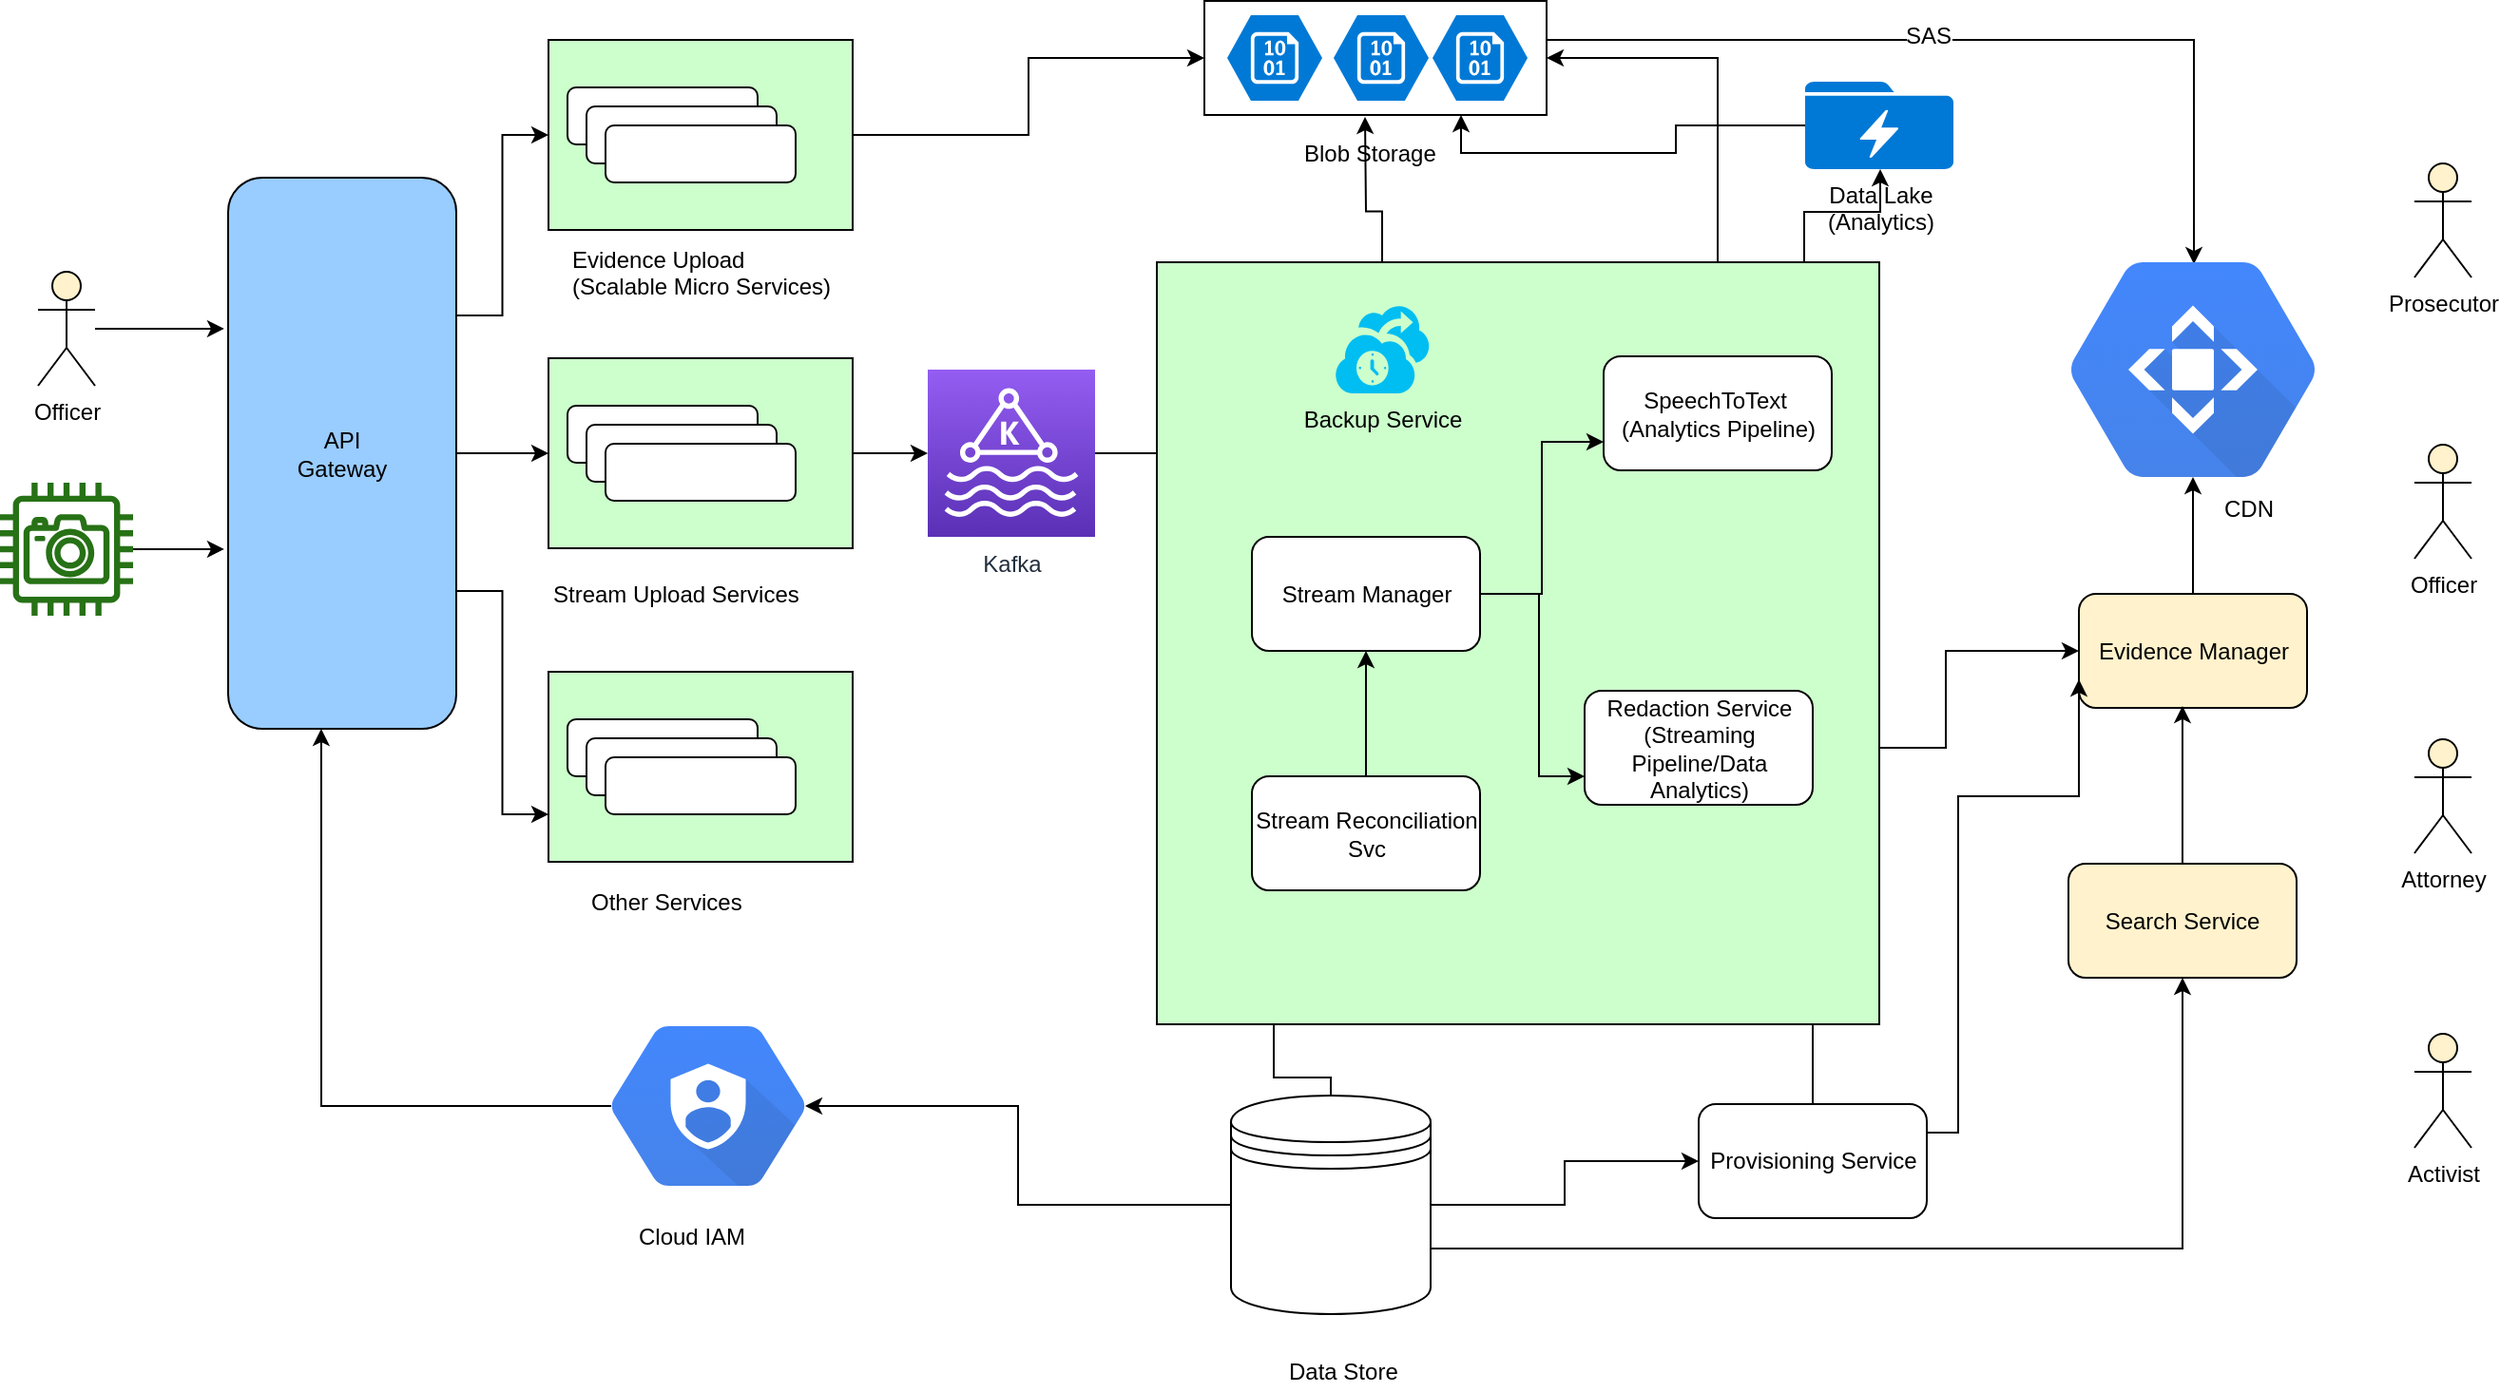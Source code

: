 <mxfile version="10.6.7" type="github"><diagram id="fCmDcdGG46tSVyyMOPS_" name="Page-1"><mxGraphModel dx="1638" dy="804" grid="1" gridSize="10" guides="1" tooltips="1" connect="1" arrows="1" fold="1" page="1" pageScale="1" pageWidth="850" pageHeight="1100" math="0" shadow="0"><root><mxCell id="0"/><mxCell id="1" parent="0"/><mxCell id="1gcdcB_CWtgVLVon9IP4-37" style="edgeStyle=orthogonalEdgeStyle;rounded=0;orthogonalLoop=1;jettySize=auto;html=1;" edge="1" parent="1" source="1gcdcB_CWtgVLVon9IP4-35" target="jnhirCZ-o03YxR8rbgiT-57"><mxGeometry relative="1" as="geometry"><Array as="points"><mxPoint x="1198" y="452.5"/><mxPoint x="1288" y="452.5"/></Array></mxGeometry></mxCell><mxCell id="1gcdcB_CWtgVLVon9IP4-35" value="Evidence Manager" style="rounded=1;whiteSpace=wrap;html=1;fillColor=#FFF2CC;" vertex="1" parent="1"><mxGeometry x="1103.5" y="413.5" width="120" height="60" as="geometry"/></mxCell><mxCell id="1gcdcB_CWtgVLVon9IP4-27" style="edgeStyle=orthogonalEdgeStyle;rounded=0;orthogonalLoop=1;jettySize=auto;html=1;entryX=0.11;entryY=0.649;entryDx=0;entryDy=0;entryPerimeter=0;" edge="1" parent="1" source="jnhirCZ-o03YxR8rbgiT-1" target="jnhirCZ-o03YxR8rbgiT-25"><mxGeometry relative="1" as="geometry"/></mxCell><mxCell id="1gcdcB_CWtgVLVon9IP4-28" style="edgeStyle=orthogonalEdgeStyle;rounded=0;orthogonalLoop=1;jettySize=auto;html=1;entryX=0;entryY=0.5;entryDx=0;entryDy=0;" edge="1" parent="1" source="jnhirCZ-o03YxR8rbgiT-1" target="1gcdcB_CWtgVLVon9IP4-5"><mxGeometry relative="1" as="geometry"/></mxCell><mxCell id="1gcdcB_CWtgVLVon9IP4-29" style="edgeStyle=orthogonalEdgeStyle;rounded=0;orthogonalLoop=1;jettySize=auto;html=1;entryX=0;entryY=0.5;entryDx=0;entryDy=0;" edge="1" parent="1" source="jnhirCZ-o03YxR8rbgiT-1" target="1gcdcB_CWtgVLVon9IP4-8"><mxGeometry relative="1" as="geometry"/></mxCell><mxCell id="jnhirCZ-o03YxR8rbgiT-1" value="Kafka" style="outlineConnect=0;fontColor=#232F3E;gradientColor=#945DF2;gradientDirection=north;fillColor=#5A30B5;strokeColor=#ffffff;dashed=0;verticalLabelPosition=bottom;verticalAlign=top;align=center;html=1;fontSize=12;fontStyle=0;aspect=fixed;shape=mxgraph.aws4.resourceIcon;resIcon=mxgraph.aws4.managed_streaming_for_kafka;" parent="1" vertex="1"><mxGeometry x="498" y="295.5" width="88" height="88" as="geometry"/></mxCell><mxCell id="jnhirCZ-o03YxR8rbgiT-37" style="edgeStyle=orthogonalEdgeStyle;rounded=0;orthogonalLoop=1;jettySize=auto;html=1;entryX=0;entryY=0.5;entryDx=0;entryDy=0;" parent="1" source="jnhirCZ-o03YxR8rbgiT-2" target="jnhirCZ-o03YxR8rbgiT-27" edge="1"><mxGeometry relative="1" as="geometry"/></mxCell><mxCell id="1gcdcB_CWtgVLVon9IP4-31" style="edgeStyle=orthogonalEdgeStyle;rounded=0;orthogonalLoop=1;jettySize=auto;html=1;" edge="1" parent="1" source="jnhirCZ-o03YxR8rbgiT-25"><mxGeometry relative="1" as="geometry"><mxPoint x="728" y="162.5" as="targetPoint"/></mxGeometry></mxCell><mxCell id="jnhirCZ-o03YxR8rbgiT-59" style="edgeStyle=orthogonalEdgeStyle;rounded=0;orthogonalLoop=1;jettySize=auto;html=1;entryX=0.504;entryY=0.009;entryDx=0;entryDy=0;entryPerimeter=0;" parent="1" source="jnhirCZ-o03YxR8rbgiT-26" target="jnhirCZ-o03YxR8rbgiT-57" edge="1"><mxGeometry relative="1" as="geometry"><Array as="points"><mxPoint x="1164" y="122"/></Array><mxPoint x="1164" y="230" as="targetPoint"/></mxGeometry></mxCell><mxCell id="jnhirCZ-o03YxR8rbgiT-75" value="SAS" style="text;html=1;resizable=0;points=[];align=center;verticalAlign=middle;labelBackgroundColor=#ffffff;" parent="jnhirCZ-o03YxR8rbgiT-59" vertex="1" connectable="0"><mxGeometry x="-0.102" y="2" relative="1" as="geometry"><mxPoint as="offset"/></mxGeometry></mxCell><mxCell id="jnhirCZ-o03YxR8rbgiT-36" value="Blob Storage" style="text;html=1;resizable=0;points=[];autosize=1;align=left;verticalAlign=top;spacingTop=-4;" parent="1" vertex="1"><mxGeometry x="693.5" y="171.5" width="80" height="20" as="geometry"/></mxCell><mxCell id="jnhirCZ-o03YxR8rbgiT-49" style="edgeStyle=orthogonalEdgeStyle;rounded=0;orthogonalLoop=1;jettySize=auto;html=1;entryX=0;entryY=0.5;entryDx=0;entryDy=0;" parent="1" source="jnhirCZ-o03YxR8rbgiT-39" target="jnhirCZ-o03YxR8rbgiT-45" edge="1"><mxGeometry relative="1" as="geometry"/></mxCell><mxCell id="jnhirCZ-o03YxR8rbgiT-67" value="" style="edgeStyle=orthogonalEdgeStyle;rounded=0;orthogonalLoop=1;jettySize=auto;html=1;" parent="1" source="jnhirCZ-o03YxR8rbgiT-39" target="jnhirCZ-o03YxR8rbgiT-64" edge="1"><mxGeometry relative="1" as="geometry"/></mxCell><mxCell id="1gcdcB_CWtgVLVon9IP4-53" style="edgeStyle=orthogonalEdgeStyle;rounded=0;orthogonalLoop=1;jettySize=auto;html=1;exitX=0.5;exitY=0;exitDx=0;exitDy=0;entryX=0.25;entryY=1;entryDx=0;entryDy=0;" edge="1" parent="1" source="jnhirCZ-o03YxR8rbgiT-39" target="1gcdcB_CWtgVLVon9IP4-5"><mxGeometry relative="1" as="geometry"><Array as="points"><mxPoint x="710" y="668"/><mxPoint x="680" y="668"/><mxPoint x="680" y="500"/><mxPoint x="732" y="500"/></Array></mxGeometry></mxCell><mxCell id="1gcdcB_CWtgVLVon9IP4-56" style="edgeStyle=orthogonalEdgeStyle;rounded=0;orthogonalLoop=1;jettySize=auto;html=1;exitX=1;exitY=0.7;exitDx=0;exitDy=0;entryX=0.5;entryY=1;entryDx=0;entryDy=0;" edge="1" parent="1" source="jnhirCZ-o03YxR8rbgiT-39" target="1gcdcB_CWtgVLVon9IP4-36"><mxGeometry relative="1" as="geometry"/></mxCell><mxCell id="jnhirCZ-o03YxR8rbgiT-39" value="" style="shape=datastore;whiteSpace=wrap;html=1;" parent="1" vertex="1"><mxGeometry x="657.5" y="677.5" width="105" height="115" as="geometry"/></mxCell><mxCell id="jnhirCZ-o03YxR8rbgiT-51" style="edgeStyle=orthogonalEdgeStyle;rounded=0;orthogonalLoop=1;jettySize=auto;html=1;entryX=1;entryY=0.5;entryDx=0;entryDy=0;" parent="1" source="jnhirCZ-o03YxR8rbgiT-43" target="jnhirCZ-o03YxR8rbgiT-27" edge="1"><mxGeometry relative="1" as="geometry"><Array as="points"><mxPoint x="953.5" y="301.5"/><mxPoint x="913.5" y="301.5"/><mxPoint x="913.5" y="131.5"/></Array></mxGeometry></mxCell><mxCell id="jnhirCZ-o03YxR8rbgiT-54" style="edgeStyle=orthogonalEdgeStyle;rounded=0;orthogonalLoop=1;jettySize=auto;html=1;" parent="1" source="jnhirCZ-o03YxR8rbgiT-43" target="jnhirCZ-o03YxR8rbgiT-53" edge="1"><mxGeometry relative="1" as="geometry"><Array as="points"><mxPoint x="959" y="212.5"/><mxPoint x="999" y="212.5"/></Array></mxGeometry></mxCell><mxCell id="1gcdcB_CWtgVLVon9IP4-58" style="edgeStyle=orthogonalEdgeStyle;rounded=0;orthogonalLoop=1;jettySize=auto;html=1;exitX=1;exitY=0.5;exitDx=0;exitDy=0;entryX=0;entryY=0.5;entryDx=0;entryDy=0;" edge="1" parent="1" source="jnhirCZ-o03YxR8rbgiT-44" target="1gcdcB_CWtgVLVon9IP4-35"><mxGeometry relative="1" as="geometry"/></mxCell><mxCell id="jnhirCZ-o03YxR8rbgiT-50" value="" style="edgeStyle=orthogonalEdgeStyle;rounded=0;orthogonalLoop=1;jettySize=auto;html=1;" parent="1" source="jnhirCZ-o03YxR8rbgiT-45" target="jnhirCZ-o03YxR8rbgiT-44" edge="1"><mxGeometry relative="1" as="geometry"/></mxCell><mxCell id="1gcdcB_CWtgVLVon9IP4-57" style="edgeStyle=orthogonalEdgeStyle;rounded=0;orthogonalLoop=1;jettySize=auto;html=1;exitX=1;exitY=0.25;exitDx=0;exitDy=0;entryX=0;entryY=0.75;entryDx=0;entryDy=0;" edge="1" parent="1" source="jnhirCZ-o03YxR8rbgiT-45" target="1gcdcB_CWtgVLVon9IP4-35"><mxGeometry relative="1" as="geometry"><Array as="points"><mxPoint x="1040" y="697"/><mxPoint x="1040" y="520"/><mxPoint x="1104" y="520"/></Array></mxGeometry></mxCell><mxCell id="jnhirCZ-o03YxR8rbgiT-45" value="Provisioning Service" style="rounded=1;whiteSpace=wrap;html=1;" parent="1" vertex="1"><mxGeometry x="903.5" y="682" width="120" height="60" as="geometry"/></mxCell><mxCell id="jnhirCZ-o03YxR8rbgiT-58" style="edgeStyle=orthogonalEdgeStyle;rounded=0;orthogonalLoop=1;jettySize=auto;html=1;entryX=0.75;entryY=1;entryDx=0;entryDy=0;" parent="1" source="jnhirCZ-o03YxR8rbgiT-53" target="jnhirCZ-o03YxR8rbgiT-27" edge="1"><mxGeometry relative="1" as="geometry"/></mxCell><mxCell id="jnhirCZ-o03YxR8rbgiT-53" value="Data Lake&lt;br&gt;(Analytics)&lt;br&gt;" style="shadow=0;dashed=0;html=1;strokeColor=none;labelPosition=center;verticalLabelPosition=bottom;verticalAlign=top;align=center;shape=mxgraph.mscae.cloud.data_lake_store;fillColor=#0079D6;" parent="1" vertex="1"><mxGeometry x="959.5" y="144" width="78" height="46" as="geometry"/></mxCell><mxCell id="jnhirCZ-o03YxR8rbgiT-57" value="" style="shape=mxgraph.gcp.networking.cloud_cdn;html=1;fillColor=#4387FD;gradientColor=#4683EA;strokeColor=none;verticalLabelPosition=bottom;verticalAlign=top;align=center;" parent="1" vertex="1"><mxGeometry x="1099" y="239" width="129" height="113" as="geometry"/></mxCell><mxCell id="jnhirCZ-o03YxR8rbgiT-60" value="CDN" style="text;html=1;resizable=0;points=[];autosize=1;align=left;verticalAlign=top;spacingTop=-4;" parent="1" vertex="1"><mxGeometry x="1178" y="359" width="40" height="20" as="geometry"/></mxCell><mxCell id="jnhirCZ-o03YxR8rbgiT-70" value="Cloud IAM" style="text;html=1;resizable=0;points=[];autosize=1;align=left;verticalAlign=top;spacingTop=-4;" parent="1" vertex="1"><mxGeometry x="343.5" y="742" width="70" height="20" as="geometry"/></mxCell><mxCell id="jnhirCZ-o03YxR8rbgiT-71" value="Data Store" style="text;html=1;resizable=0;points=[];autosize=1;align=left;verticalAlign=top;spacingTop=-4;" parent="1" vertex="1"><mxGeometry x="686" y="812.5" width="70" height="20" as="geometry"/></mxCell><mxCell id="jnhirCZ-o03YxR8rbgiT-76" value="" style="group" parent="1" vertex="1" connectable="0"><mxGeometry x="298.5" y="454.5" width="160" height="131" as="geometry"/></mxCell><mxCell id="jnhirCZ-o03YxR8rbgiT-20" value="" style="rounded=0;whiteSpace=wrap;html=1;fillColor=#CCFFCC;" parent="jnhirCZ-o03YxR8rbgiT-76" vertex="1"><mxGeometry width="160" height="100" as="geometry"/></mxCell><mxCell id="jnhirCZ-o03YxR8rbgiT-21" value="" style="rounded=1;whiteSpace=wrap;html=1;" parent="jnhirCZ-o03YxR8rbgiT-76" vertex="1"><mxGeometry x="10" y="25" width="100" height="30" as="geometry"/></mxCell><mxCell id="jnhirCZ-o03YxR8rbgiT-22" style="edgeStyle=orthogonalEdgeStyle;rounded=0;orthogonalLoop=1;jettySize=auto;html=1;exitX=0.5;exitY=1;exitDx=0;exitDy=0;" parent="jnhirCZ-o03YxR8rbgiT-76" source="jnhirCZ-o03YxR8rbgiT-21" target="jnhirCZ-o03YxR8rbgiT-21" edge="1"><mxGeometry relative="1" as="geometry"/></mxCell><mxCell id="jnhirCZ-o03YxR8rbgiT-23" value="" style="rounded=1;whiteSpace=wrap;html=1;" parent="jnhirCZ-o03YxR8rbgiT-76" vertex="1"><mxGeometry x="20" y="35" width="100" height="30" as="geometry"/></mxCell><mxCell id="jnhirCZ-o03YxR8rbgiT-24" value="" style="rounded=1;whiteSpace=wrap;html=1;" parent="jnhirCZ-o03YxR8rbgiT-76" vertex="1"><mxGeometry x="30" y="45" width="100" height="30" as="geometry"/></mxCell><mxCell id="jnhirCZ-o03YxR8rbgiT-73" value="Other Services" style="text;html=1;resizable=0;points=[];autosize=1;align=left;verticalAlign=top;spacingTop=-4;" parent="jnhirCZ-o03YxR8rbgiT-76" vertex="1"><mxGeometry x="20" y="111" width="90" height="20" as="geometry"/></mxCell><mxCell id="jnhirCZ-o03YxR8rbgiT-79" value="" style="group" parent="1" vertex="1" connectable="0"><mxGeometry x="298.5" y="289.5" width="160" height="134" as="geometry"/></mxCell><mxCell id="jnhirCZ-o03YxR8rbgiT-10" value="" style="rounded=0;whiteSpace=wrap;html=1;fillColor=#CCFFCC;" parent="jnhirCZ-o03YxR8rbgiT-79" vertex="1"><mxGeometry width="160" height="100" as="geometry"/></mxCell><mxCell id="jnhirCZ-o03YxR8rbgiT-78" value="" style="group" parent="jnhirCZ-o03YxR8rbgiT-79" vertex="1" connectable="0"><mxGeometry y="25" width="140" height="109" as="geometry"/></mxCell><mxCell id="jnhirCZ-o03YxR8rbgiT-11" value="" style="rounded=1;whiteSpace=wrap;html=1;" parent="jnhirCZ-o03YxR8rbgiT-78" vertex="1"><mxGeometry x="10" width="100" height="30" as="geometry"/></mxCell><mxCell id="jnhirCZ-o03YxR8rbgiT-12" style="edgeStyle=orthogonalEdgeStyle;rounded=0;orthogonalLoop=1;jettySize=auto;html=1;exitX=0.5;exitY=1;exitDx=0;exitDy=0;" parent="jnhirCZ-o03YxR8rbgiT-78" source="jnhirCZ-o03YxR8rbgiT-11" target="jnhirCZ-o03YxR8rbgiT-11" edge="1"><mxGeometry relative="1" as="geometry"/></mxCell><mxCell id="jnhirCZ-o03YxR8rbgiT-13" value="" style="rounded=1;whiteSpace=wrap;html=1;" parent="jnhirCZ-o03YxR8rbgiT-78" vertex="1"><mxGeometry x="20" y="10" width="100" height="30" as="geometry"/></mxCell><mxCell id="jnhirCZ-o03YxR8rbgiT-14" value="" style="rounded=1;whiteSpace=wrap;html=1;" parent="jnhirCZ-o03YxR8rbgiT-78" vertex="1"><mxGeometry x="30" y="20" width="100" height="30" as="geometry"/></mxCell><mxCell id="jnhirCZ-o03YxR8rbgiT-72" value="Stream Upload Services" style="text;html=1;resizable=0;points=[];autosize=1;align=left;verticalAlign=top;spacingTop=-4;" parent="jnhirCZ-o03YxR8rbgiT-78" vertex="1"><mxGeometry y="89" width="140" height="20" as="geometry"/></mxCell><mxCell id="jnhirCZ-o03YxR8rbgiT-80" value="" style="group" parent="1" vertex="1" connectable="0"><mxGeometry x="298.5" y="122" width="160" height="136" as="geometry"/></mxCell><mxCell id="jnhirCZ-o03YxR8rbgiT-2" value="" style="rounded=0;whiteSpace=wrap;html=1;fillColor=#CCFFCC;" parent="jnhirCZ-o03YxR8rbgiT-80" vertex="1"><mxGeometry width="160" height="100" as="geometry"/></mxCell><mxCell id="jnhirCZ-o03YxR8rbgiT-5" value="" style="rounded=1;whiteSpace=wrap;html=1;" parent="jnhirCZ-o03YxR8rbgiT-80" vertex="1"><mxGeometry x="10" y="25" width="100" height="30" as="geometry"/></mxCell><mxCell id="jnhirCZ-o03YxR8rbgiT-7" style="edgeStyle=orthogonalEdgeStyle;rounded=0;orthogonalLoop=1;jettySize=auto;html=1;exitX=0.5;exitY=1;exitDx=0;exitDy=0;" parent="jnhirCZ-o03YxR8rbgiT-80" source="jnhirCZ-o03YxR8rbgiT-5" target="jnhirCZ-o03YxR8rbgiT-5" edge="1"><mxGeometry relative="1" as="geometry"/></mxCell><mxCell id="jnhirCZ-o03YxR8rbgiT-8" value="" style="rounded=1;whiteSpace=wrap;html=1;" parent="jnhirCZ-o03YxR8rbgiT-80" vertex="1"><mxGeometry x="20" y="35" width="100" height="30" as="geometry"/></mxCell><mxCell id="jnhirCZ-o03YxR8rbgiT-9" value="" style="rounded=1;whiteSpace=wrap;html=1;" parent="jnhirCZ-o03YxR8rbgiT-80" vertex="1"><mxGeometry x="30" y="45" width="100" height="30" as="geometry"/></mxCell><mxCell id="jnhirCZ-o03YxR8rbgiT-62" value="Evidence Upload &lt;br&gt;(Scalable Micro Services)" style="text;html=1;resizable=0;points=[];autosize=1;align=left;verticalAlign=top;spacingTop=-4;" parent="jnhirCZ-o03YxR8rbgiT-80" vertex="1"><mxGeometry x="10" y="106" width="150" height="30" as="geometry"/></mxCell><mxCell id="jnhirCZ-o03YxR8rbgiT-81" value="" style="group" parent="1" vertex="1" connectable="0"><mxGeometry x="643.5" y="101.5" width="180" height="60" as="geometry"/></mxCell><mxCell id="jnhirCZ-o03YxR8rbgiT-27" value="" style="rounded=0;whiteSpace=wrap;html=1;" parent="jnhirCZ-o03YxR8rbgiT-81" vertex="1"><mxGeometry width="180" height="60" as="geometry"/></mxCell><mxCell id="jnhirCZ-o03YxR8rbgiT-26" value="" style="shadow=0;dashed=0;html=1;strokeColor=none;fillColor=#0079D6;labelPosition=center;verticalLabelPosition=bottom;verticalAlign=top;align=center;shape=mxgraph.azure.storage_blob;pointerEvents=1;" parent="jnhirCZ-o03YxR8rbgiT-81" vertex="1"><mxGeometry x="120" y="7.5" width="50" height="45" as="geometry"/></mxCell><mxCell id="jnhirCZ-o03YxR8rbgiT-31" value="" style="shadow=0;dashed=0;html=1;strokeColor=none;fillColor=#0079D6;labelPosition=center;verticalLabelPosition=bottom;verticalAlign=top;align=center;shape=mxgraph.azure.storage_blob;pointerEvents=1;" parent="jnhirCZ-o03YxR8rbgiT-81" vertex="1"><mxGeometry x="68" y="7.5" width="50" height="45" as="geometry"/></mxCell><mxCell id="jnhirCZ-o03YxR8rbgiT-32" value="" style="shadow=0;dashed=0;html=1;strokeColor=none;fillColor=#0079D6;labelPosition=center;verticalLabelPosition=bottom;verticalAlign=top;align=center;shape=mxgraph.azure.storage_blob;pointerEvents=1;" parent="jnhirCZ-o03YxR8rbgiT-81" vertex="1"><mxGeometry x="12" y="7.5" width="50" height="45" as="geometry"/></mxCell><mxCell id="1gcdcB_CWtgVLVon9IP4-26" style="edgeStyle=orthogonalEdgeStyle;rounded=0;orthogonalLoop=1;jettySize=auto;html=1;entryX=0.408;entryY=1;entryDx=0;entryDy=0;entryPerimeter=0;" edge="1" parent="1" source="jnhirCZ-o03YxR8rbgiT-64" target="1gcdcB_CWtgVLVon9IP4-14"><mxGeometry relative="1" as="geometry"/></mxCell><mxCell id="jnhirCZ-o03YxR8rbgiT-64" value="" style="shape=mxgraph.gcp.identity_and_security.cloud_iam;html=1;fillColor=#4387FD;gradientColor=#4683EA;strokeColor=none;verticalLabelPosition=bottom;verticalAlign=top;align=center;" parent="1" vertex="1"><mxGeometry x="331.5" y="641" width="102" height="84" as="geometry"/></mxCell><mxCell id="1gcdcB_CWtgVLVon9IP4-19" style="edgeStyle=orthogonalEdgeStyle;rounded=0;orthogonalLoop=1;jettySize=auto;html=1;" edge="1" parent="1" source="1gcdcB_CWtgVLVon9IP4-14" target="jnhirCZ-o03YxR8rbgiT-10"><mxGeometry relative="1" as="geometry"/></mxCell><mxCell id="1gcdcB_CWtgVLVon9IP4-20" style="edgeStyle=orthogonalEdgeStyle;rounded=0;orthogonalLoop=1;jettySize=auto;html=1;exitX=1;exitY=0.25;exitDx=0;exitDy=0;entryX=0;entryY=0.5;entryDx=0;entryDy=0;" edge="1" parent="1" source="1gcdcB_CWtgVLVon9IP4-14" target="jnhirCZ-o03YxR8rbgiT-2"><mxGeometry relative="1" as="geometry"/></mxCell><mxCell id="1gcdcB_CWtgVLVon9IP4-21" style="edgeStyle=orthogonalEdgeStyle;rounded=0;orthogonalLoop=1;jettySize=auto;html=1;exitX=1;exitY=0.75;exitDx=0;exitDy=0;entryX=0;entryY=0.75;entryDx=0;entryDy=0;" edge="1" parent="1" source="1gcdcB_CWtgVLVon9IP4-14" target="jnhirCZ-o03YxR8rbgiT-20"><mxGeometry relative="1" as="geometry"/></mxCell><mxCell id="1gcdcB_CWtgVLVon9IP4-14" value="API&lt;br&gt;Gateway&lt;br&gt;" style="rounded=1;whiteSpace=wrap;html=1;fillColor=#99CCFF;" vertex="1" parent="1"><mxGeometry x="130" y="194.5" width="120" height="290" as="geometry"/></mxCell><mxCell id="1gcdcB_CWtgVLVon9IP4-23" style="edgeStyle=orthogonalEdgeStyle;rounded=0;orthogonalLoop=1;jettySize=auto;html=1;exitX=1;exitY=0.5;exitDx=0;exitDy=0;" edge="1" parent="1" source="jnhirCZ-o03YxR8rbgiT-10" target="jnhirCZ-o03YxR8rbgiT-1"><mxGeometry relative="1" as="geometry"/></mxCell><mxCell id="1gcdcB_CWtgVLVon9IP4-42" style="edgeStyle=orthogonalEdgeStyle;rounded=0;orthogonalLoop=1;jettySize=auto;html=1;entryX=0.454;entryY=0.983;entryDx=0;entryDy=0;entryPerimeter=0;" edge="1" parent="1" source="1gcdcB_CWtgVLVon9IP4-36" target="1gcdcB_CWtgVLVon9IP4-35"><mxGeometry relative="1" as="geometry"/></mxCell><mxCell id="1gcdcB_CWtgVLVon9IP4-36" value="Search Service" style="rounded=1;whiteSpace=wrap;html=1;fillColor=#FFF2CC;" vertex="1" parent="1"><mxGeometry x="1098" y="555.5" width="120" height="60" as="geometry"/></mxCell><mxCell id="1gcdcB_CWtgVLVon9IP4-43" value="Prosecutor" style="shape=umlActor;html=1;verticalLabelPosition=bottom;verticalAlign=top;align=center;fillColor=#FFF2CC;" vertex="1" parent="1"><mxGeometry x="1280" y="187" width="30" height="60" as="geometry"/></mxCell><mxCell id="1gcdcB_CWtgVLVon9IP4-44" value="Officer" style="shape=umlActor;html=1;verticalLabelPosition=bottom;verticalAlign=top;align=center;fillColor=#FFF2CC;" vertex="1" parent="1"><mxGeometry x="1280" y="335" width="30" height="60" as="geometry"/></mxCell><mxCell id="1gcdcB_CWtgVLVon9IP4-45" value="Attorney" style="shape=umlActor;html=1;verticalLabelPosition=bottom;verticalAlign=top;align=center;fillColor=#FFF2CC;" vertex="1" parent="1"><mxGeometry x="1280" y="490" width="30" height="60" as="geometry"/></mxCell><mxCell id="1gcdcB_CWtgVLVon9IP4-48" value="Activist" style="shape=umlActor;html=1;verticalLabelPosition=bottom;verticalAlign=top;align=center;fillColor=#FFF2CC;" vertex="1" parent="1"><mxGeometry x="1280" y="645" width="30" height="60" as="geometry"/></mxCell><mxCell id="1gcdcB_CWtgVLVon9IP4-50" style="edgeStyle=orthogonalEdgeStyle;rounded=0;orthogonalLoop=1;jettySize=auto;html=1;entryX=-0.017;entryY=0.674;entryDx=0;entryDy=0;entryPerimeter=0;" edge="1" parent="1" source="1gcdcB_CWtgVLVon9IP4-49" target="1gcdcB_CWtgVLVon9IP4-14"><mxGeometry relative="1" as="geometry"/></mxCell><mxCell id="1gcdcB_CWtgVLVon9IP4-49" value="" style="outlineConnect=0;fontColor=#232F3E;gradientColor=none;fillColor=#277116;strokeColor=none;dashed=0;verticalLabelPosition=bottom;verticalAlign=top;align=center;html=1;fontSize=12;fontStyle=0;aspect=fixed;pointerEvents=1;shape=mxgraph.aws4.camera;" vertex="1" parent="1"><mxGeometry x="10" y="355" width="70" height="70" as="geometry"/></mxCell><mxCell id="1gcdcB_CWtgVLVon9IP4-52" style="edgeStyle=orthogonalEdgeStyle;rounded=0;orthogonalLoop=1;jettySize=auto;html=1;entryX=-0.017;entryY=0.274;entryDx=0;entryDy=0;entryPerimeter=0;" edge="1" parent="1" source="1gcdcB_CWtgVLVon9IP4-51" target="1gcdcB_CWtgVLVon9IP4-14"><mxGeometry relative="1" as="geometry"/></mxCell><mxCell id="1gcdcB_CWtgVLVon9IP4-51" value="Officer" style="shape=umlActor;html=1;verticalLabelPosition=bottom;verticalAlign=top;align=center;fillColor=#FFF2CC;" vertex="1" parent="1"><mxGeometry x="30" y="244" width="30" height="60" as="geometry"/></mxCell><mxCell id="1gcdcB_CWtgVLVon9IP4-59" value="" style="group" vertex="1" connectable="0" parent="1"><mxGeometry x="618.5" y="239" width="380" height="401" as="geometry"/></mxCell><mxCell id="1gcdcB_CWtgVLVon9IP4-24" value="" style="rounded=0;whiteSpace=wrap;html=1;fillColor=#CCFFCC;" vertex="1" parent="1gcdcB_CWtgVLVon9IP4-59"><mxGeometry width="380" height="401" as="geometry"/></mxCell><mxCell id="jnhirCZ-o03YxR8rbgiT-25" value="Backup Service" style="verticalLabelPosition=bottom;html=1;verticalAlign=top;align=center;strokeColor=none;fillColor=#00BEF2;shape=mxgraph.azure.backup_service;" parent="1gcdcB_CWtgVLVon9IP4-59" vertex="1"><mxGeometry x="93.5" y="22" width="50" height="47" as="geometry"/></mxCell><mxCell id="jnhirCZ-o03YxR8rbgiT-43" value="SpeechToText&amp;nbsp;&lt;br&gt;(Analytics Pipeline)&lt;br&gt;" style="rounded=1;whiteSpace=wrap;html=1;" parent="1gcdcB_CWtgVLVon9IP4-59" vertex="1"><mxGeometry x="235" y="49.5" width="120" height="60" as="geometry"/></mxCell><mxCell id="jnhirCZ-o03YxR8rbgiT-44" value="Redaction Service&lt;br&gt;(Streaming Pipeline/Data Analytics)&lt;br&gt;" style="rounded=1;whiteSpace=wrap;html=1;" parent="1gcdcB_CWtgVLVon9IP4-59" vertex="1"><mxGeometry x="225" y="225.5" width="120" height="60" as="geometry"/></mxCell><mxCell id="1gcdcB_CWtgVLVon9IP4-32" style="edgeStyle=orthogonalEdgeStyle;rounded=0;orthogonalLoop=1;jettySize=auto;html=1;entryX=0;entryY=0.75;entryDx=0;entryDy=0;" edge="1" parent="1gcdcB_CWtgVLVon9IP4-59" source="1gcdcB_CWtgVLVon9IP4-5" target="jnhirCZ-o03YxR8rbgiT-43"><mxGeometry relative="1" as="geometry"/></mxCell><mxCell id="1gcdcB_CWtgVLVon9IP4-33" style="edgeStyle=orthogonalEdgeStyle;rounded=0;orthogonalLoop=1;jettySize=auto;html=1;entryX=0;entryY=0.75;entryDx=0;entryDy=0;" edge="1" parent="1gcdcB_CWtgVLVon9IP4-59" source="1gcdcB_CWtgVLVon9IP4-5" target="jnhirCZ-o03YxR8rbgiT-44"><mxGeometry relative="1" as="geometry"><Array as="points"><mxPoint x="201" y="175"/><mxPoint x="201" y="271"/></Array></mxGeometry></mxCell><mxCell id="1gcdcB_CWtgVLVon9IP4-5" value="Stream Manager" style="rounded=1;whiteSpace=wrap;html=1;" vertex="1" parent="1gcdcB_CWtgVLVon9IP4-59"><mxGeometry x="50" y="144.5" width="120" height="60" as="geometry"/></mxCell><mxCell id="1gcdcB_CWtgVLVon9IP4-30" value="" style="edgeStyle=orthogonalEdgeStyle;rounded=0;orthogonalLoop=1;jettySize=auto;html=1;" edge="1" parent="1gcdcB_CWtgVLVon9IP4-59" source="1gcdcB_CWtgVLVon9IP4-8" target="1gcdcB_CWtgVLVon9IP4-5"><mxGeometry relative="1" as="geometry"/></mxCell><mxCell id="1gcdcB_CWtgVLVon9IP4-8" value="Stream Reconciliation Svc" style="rounded=1;whiteSpace=wrap;html=1;" vertex="1" parent="1gcdcB_CWtgVLVon9IP4-59"><mxGeometry x="50" y="270.5" width="120" height="60" as="geometry"/></mxCell></root></mxGraphModel></diagram></mxfile>